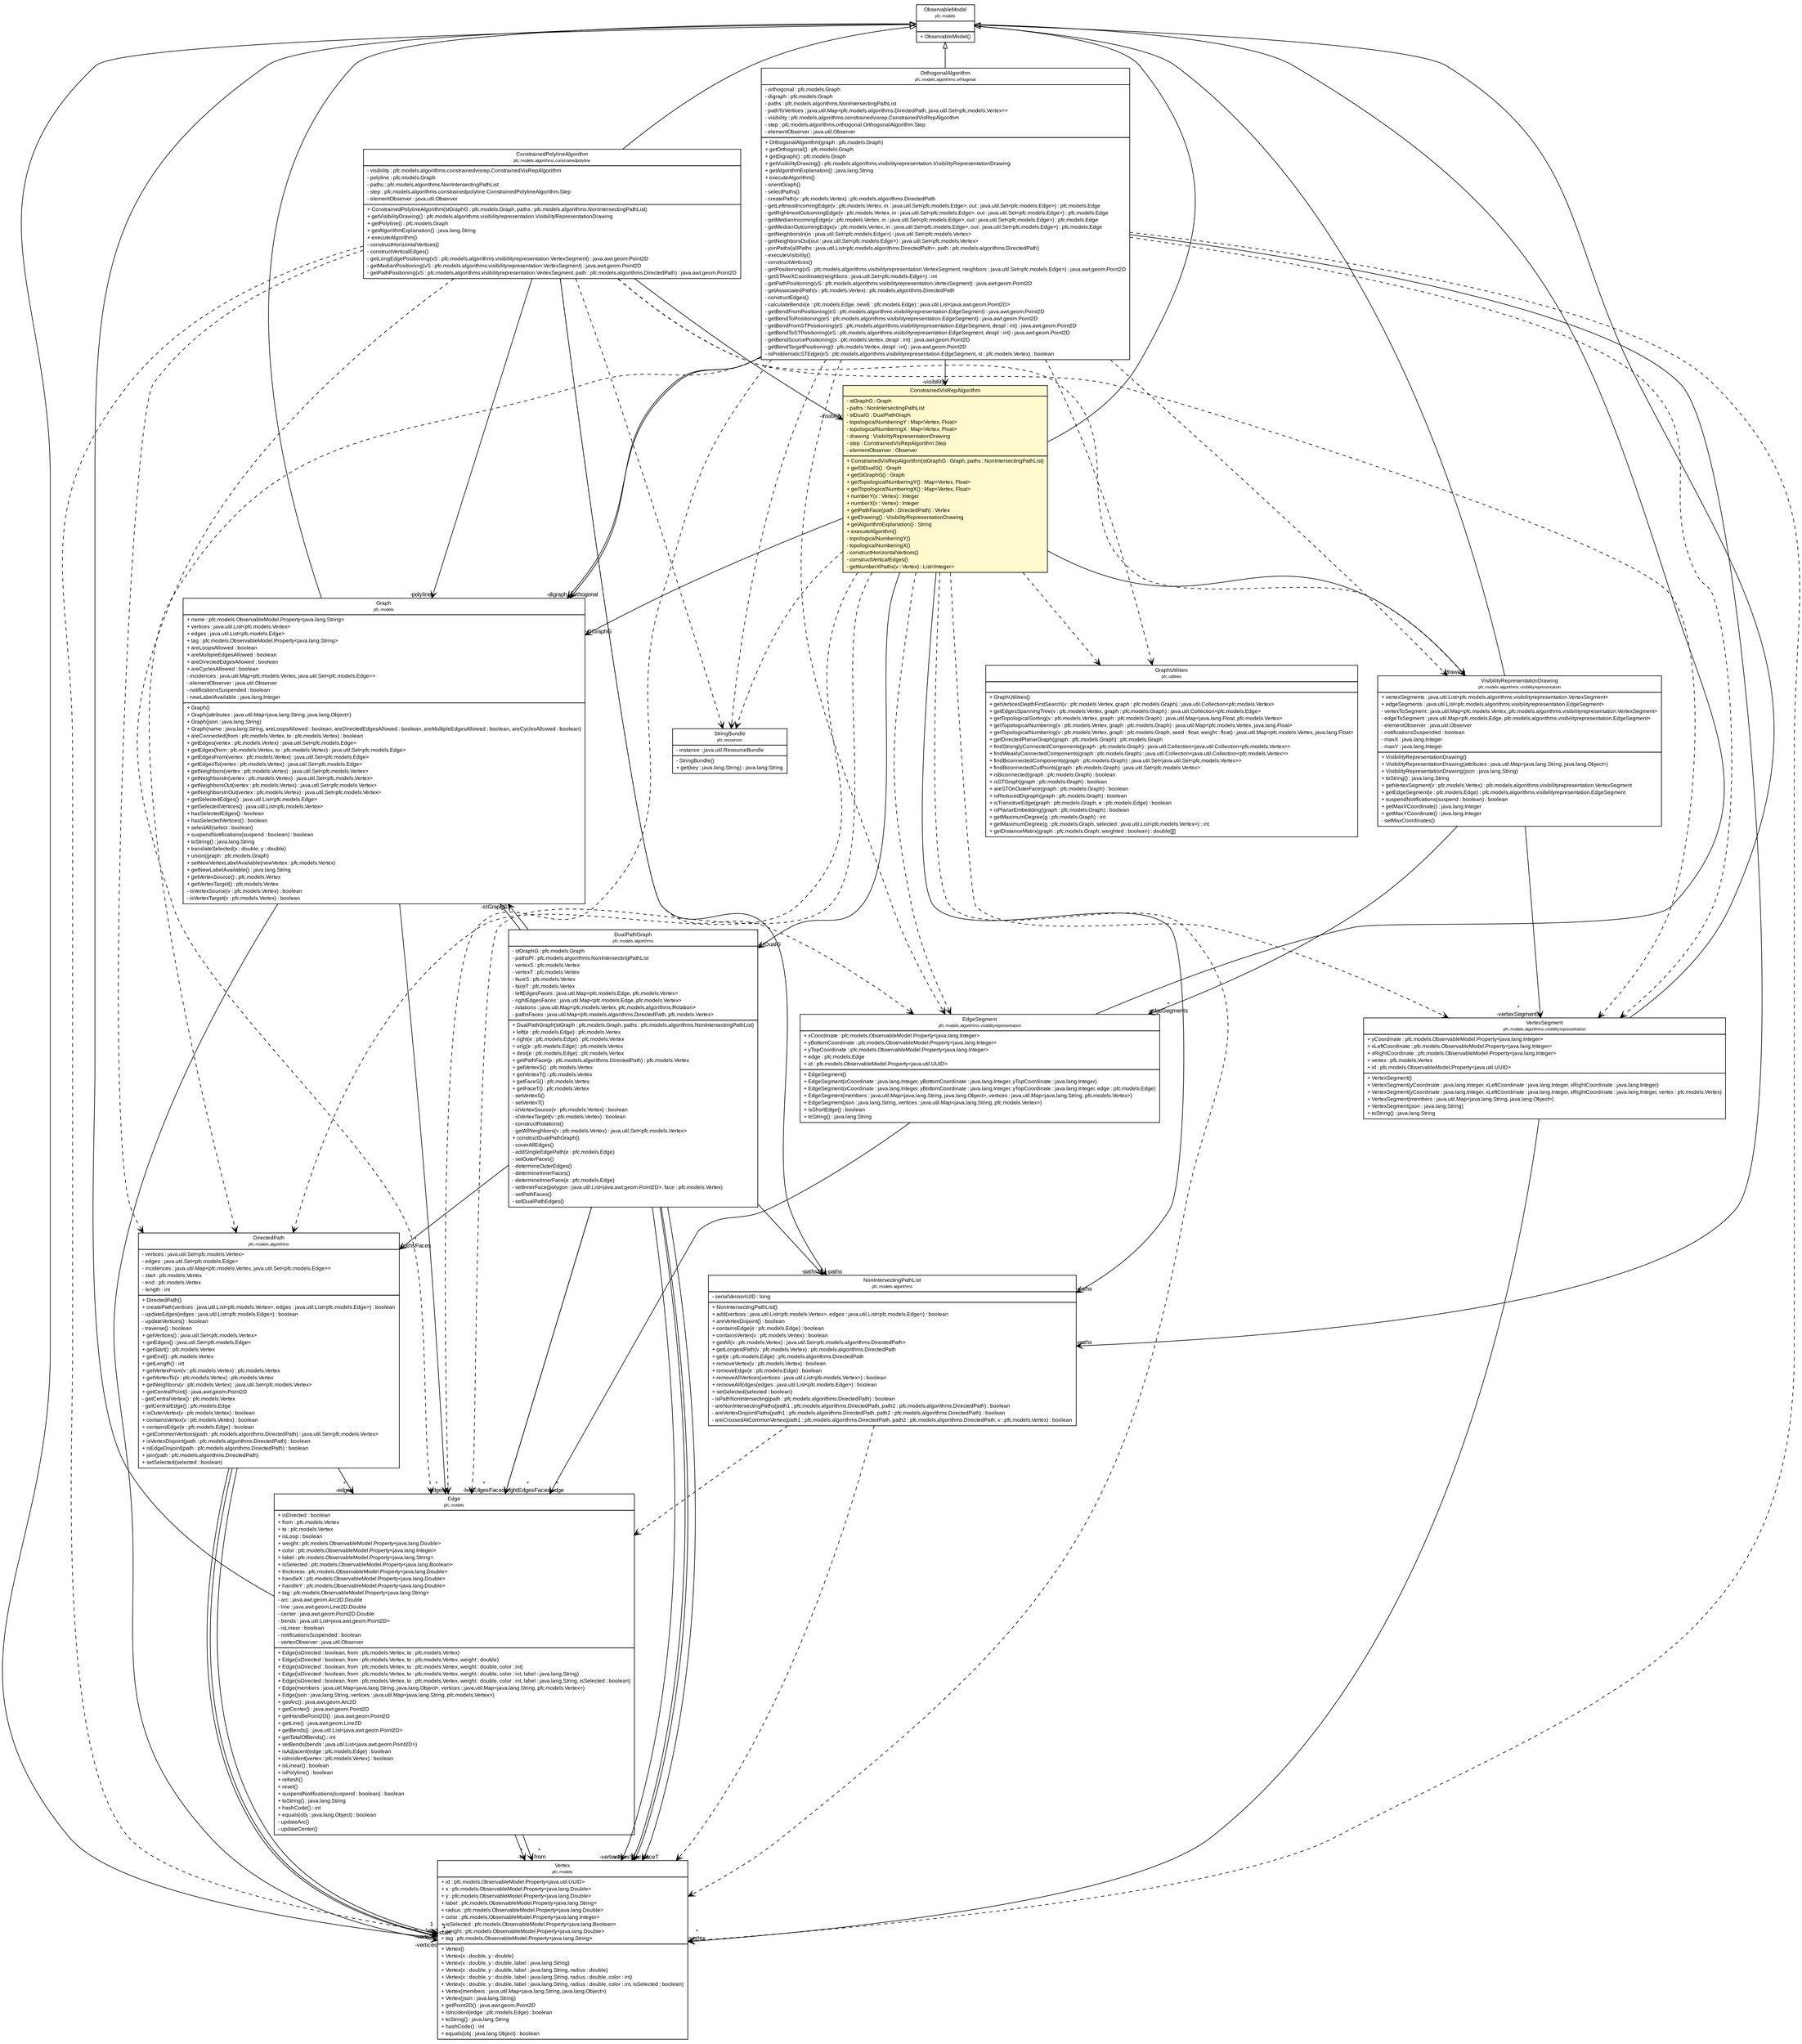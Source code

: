 #!/usr/local/bin/dot
#
# Class diagram 
# Generated by UMLGraph version R5_6 (http://www.umlgraph.org/)
#

digraph G {
	edge [fontname="arial",fontsize=10,labelfontname="arial",labelfontsize=10];
	node [fontname="arial",fontsize=10,shape=plaintext];
	nodesep=0.25;
	ranksep=0.5;
	// pfc.models.Vertex
	c4531 [label=<<table title="pfc.models.Vertex" border="0" cellborder="1" cellspacing="0" cellpadding="2" port="p" href="../../Vertex.html">
		<tr><td><table border="0" cellspacing="0" cellpadding="1">
<tr><td align="center" balign="center"> Vertex </td></tr>
<tr><td align="center" balign="center"><font point-size="7.0"> pfc.models </font></td></tr>
		</table></td></tr>
		<tr><td><table border="0" cellspacing="0" cellpadding="1">
<tr><td align="left" balign="left"> + id : pfc.models.ObservableModel.Property&lt;java.util.UUID&gt; </td></tr>
<tr><td align="left" balign="left"> + x : pfc.models.ObservableModel.Property&lt;java.lang.Double&gt; </td></tr>
<tr><td align="left" balign="left"> + y : pfc.models.ObservableModel.Property&lt;java.lang.Double&gt; </td></tr>
<tr><td align="left" balign="left"> + label : pfc.models.ObservableModel.Property&lt;java.lang.String&gt; </td></tr>
<tr><td align="left" balign="left"> + radius : pfc.models.ObservableModel.Property&lt;java.lang.Double&gt; </td></tr>
<tr><td align="left" balign="left"> + color : pfc.models.ObservableModel.Property&lt;java.lang.Integer&gt; </td></tr>
<tr><td align="left" balign="left"> + isSelected : pfc.models.ObservableModel.Property&lt;java.lang.Boolean&gt; </td></tr>
<tr><td align="left" balign="left"> + weight : pfc.models.ObservableModel.Property&lt;java.lang.Double&gt; </td></tr>
<tr><td align="left" balign="left"> + tag : pfc.models.ObservableModel.Property&lt;java.lang.String&gt; </td></tr>
		</table></td></tr>
		<tr><td><table border="0" cellspacing="0" cellpadding="1">
<tr><td align="left" balign="left"> + Vertex() </td></tr>
<tr><td align="left" balign="left"> + Vertex(x : double, y : double) </td></tr>
<tr><td align="left" balign="left"> + Vertex(x : double, y : double, label : java.lang.String) </td></tr>
<tr><td align="left" balign="left"> + Vertex(x : double, y : double, label : java.lang.String, radius : double) </td></tr>
<tr><td align="left" balign="left"> + Vertex(x : double, y : double, label : java.lang.String, radius : double, color : int) </td></tr>
<tr><td align="left" balign="left"> + Vertex(x : double, y : double, label : java.lang.String, radius : double, color : int, isSelected : boolean) </td></tr>
<tr><td align="left" balign="left"> + Vertex(members : java.util.Map&lt;java.lang.String, java.lang.Object&gt;) </td></tr>
<tr><td align="left" balign="left"> + Vertex(json : java.lang.String) </td></tr>
<tr><td align="left" balign="left"> + getPoint2D() : java.awt.geom.Point2D </td></tr>
<tr><td align="left" balign="left"> + isIncident(edge : pfc.models.Edge) : boolean </td></tr>
<tr><td align="left" balign="left"> + toString() : java.lang.String </td></tr>
<tr><td align="left" balign="left"> + hashCode() : int </td></tr>
<tr><td align="left" balign="left"> + equals(obj : java.lang.Object) : boolean </td></tr>
		</table></td></tr>
		</table>>, URL="../../Vertex.html", fontname="arial", fontcolor="black", fontsize=9.0];
	// pfc.models.ObservableModel
	c4532 [label=<<table title="pfc.models.ObservableModel" border="0" cellborder="1" cellspacing="0" cellpadding="2" port="p" href="../../ObservableModel.html">
		<tr><td><table border="0" cellspacing="0" cellpadding="1">
<tr><td align="center" balign="center"> ObservableModel </td></tr>
<tr><td align="center" balign="center"><font point-size="7.0"> pfc.models </font></td></tr>
		</table></td></tr>
		<tr><td><table border="0" cellspacing="0" cellpadding="1">
<tr><td align="left" balign="left">  </td></tr>
		</table></td></tr>
		<tr><td><table border="0" cellspacing="0" cellpadding="1">
<tr><td align="left" balign="left"> + ObservableModel() </td></tr>
		</table></td></tr>
		</table>>, URL="../../ObservableModel.html", fontname="arial", fontcolor="black", fontsize=9.0];
	// pfc.models.Graph
	c4535 [label=<<table title="pfc.models.Graph" border="0" cellborder="1" cellspacing="0" cellpadding="2" port="p" href="../../Graph.html">
		<tr><td><table border="0" cellspacing="0" cellpadding="1">
<tr><td align="center" balign="center"> Graph </td></tr>
<tr><td align="center" balign="center"><font point-size="7.0"> pfc.models </font></td></tr>
		</table></td></tr>
		<tr><td><table border="0" cellspacing="0" cellpadding="1">
<tr><td align="left" balign="left"> + name : pfc.models.ObservableModel.Property&lt;java.lang.String&gt; </td></tr>
<tr><td align="left" balign="left"> + vertices : java.util.List&lt;pfc.models.Vertex&gt; </td></tr>
<tr><td align="left" balign="left"> + edges : java.util.List&lt;pfc.models.Edge&gt; </td></tr>
<tr><td align="left" balign="left"> + tag : pfc.models.ObservableModel.Property&lt;java.lang.String&gt; </td></tr>
<tr><td align="left" balign="left"> + areLoopsAllowed : boolean </td></tr>
<tr><td align="left" balign="left"> + areMultipleEdgesAllowed : boolean </td></tr>
<tr><td align="left" balign="left"> + areDirectedEdgesAllowed : boolean </td></tr>
<tr><td align="left" balign="left"> + areCyclesAllowed : boolean </td></tr>
<tr><td align="left" balign="left"> - incidences : java.util.Map&lt;pfc.models.Vertex, java.util.Set&lt;pfc.models.Edge&gt;&gt; </td></tr>
<tr><td align="left" balign="left"> - elementObserver : java.util.Observer </td></tr>
<tr><td align="left" balign="left"> - notificationsSuspended : boolean </td></tr>
<tr><td align="left" balign="left"> - newLabelAvailable : java.lang.Integer </td></tr>
		</table></td></tr>
		<tr><td><table border="0" cellspacing="0" cellpadding="1">
<tr><td align="left" balign="left"> + Graph() </td></tr>
<tr><td align="left" balign="left"> + Graph(attributes : java.util.Map&lt;java.lang.String, java.lang.Object&gt;) </td></tr>
<tr><td align="left" balign="left"> + Graph(json : java.lang.String) </td></tr>
<tr><td align="left" balign="left"> + Graph(name : java.lang.String, areLoopsAllowed : boolean, areDirectedEdgesAllowed : boolean, areMultipleEdgesAllowed : boolean, areCyclesAllowed : boolean) </td></tr>
<tr><td align="left" balign="left"> + areConnected(from : pfc.models.Vertex, to : pfc.models.Vertex) : boolean </td></tr>
<tr><td align="left" balign="left"> + getEdges(vertex : pfc.models.Vertex) : java.util.Set&lt;pfc.models.Edge&gt; </td></tr>
<tr><td align="left" balign="left"> + getEdges(from : pfc.models.Vertex, to : pfc.models.Vertex) : java.util.Set&lt;pfc.models.Edge&gt; </td></tr>
<tr><td align="left" balign="left"> + getEdgesFrom(vertex : pfc.models.Vertex) : java.util.Set&lt;pfc.models.Edge&gt; </td></tr>
<tr><td align="left" balign="left"> + getEdgesTo(vertex : pfc.models.Vertex) : java.util.Set&lt;pfc.models.Edge&gt; </td></tr>
<tr><td align="left" balign="left"> + getNeighbors(vertex : pfc.models.Vertex) : java.util.Set&lt;pfc.models.Vertex&gt; </td></tr>
<tr><td align="left" balign="left"> + getNeighborsIn(vertex : pfc.models.Vertex) : java.util.Set&lt;pfc.models.Vertex&gt; </td></tr>
<tr><td align="left" balign="left"> + getNeighborsOut(vertex : pfc.models.Vertex) : java.util.Set&lt;pfc.models.Vertex&gt; </td></tr>
<tr><td align="left" balign="left"> + getNeighborsInOut(vertex : pfc.models.Vertex) : java.util.Set&lt;pfc.models.Vertex&gt; </td></tr>
<tr><td align="left" balign="left"> + getSelectedEdges() : java.util.List&lt;pfc.models.Edge&gt; </td></tr>
<tr><td align="left" balign="left"> + getSelectedVertices() : java.util.List&lt;pfc.models.Vertex&gt; </td></tr>
<tr><td align="left" balign="left"> + hasSelectedEdges() : boolean </td></tr>
<tr><td align="left" balign="left"> + hasSelectedVertices() : boolean </td></tr>
<tr><td align="left" balign="left"> + selectAll(select : boolean) </td></tr>
<tr><td align="left" balign="left"> + suspendNotifications(suspend : boolean) : boolean </td></tr>
<tr><td align="left" balign="left"> + toString() : java.lang.String </td></tr>
<tr><td align="left" balign="left"> + translateSelected(x : double, y : double) </td></tr>
<tr><td align="left" balign="left"> + union(graph : pfc.models.Graph) </td></tr>
<tr><td align="left" balign="left"> + setNewVertexLabelAvailable(newVertex : pfc.models.Vertex) </td></tr>
<tr><td align="left" balign="left"> + getNewLabelAvailable() : java.lang.String </td></tr>
<tr><td align="left" balign="left"> + getVertexSource() : pfc.models.Vertex </td></tr>
<tr><td align="left" balign="left"> + getVertexTarget() : pfc.models.Vertex </td></tr>
<tr><td align="left" balign="left"> - isVertexSource(v : pfc.models.Vertex) : boolean </td></tr>
<tr><td align="left" balign="left"> - isVertexTarget(v : pfc.models.Vertex) : boolean </td></tr>
		</table></td></tr>
		</table>>, URL="../../Graph.html", fontname="arial", fontcolor="black", fontsize=9.0];
	// pfc.models.Edge
	c4536 [label=<<table title="pfc.models.Edge" border="0" cellborder="1" cellspacing="0" cellpadding="2" port="p" href="../../Edge.html">
		<tr><td><table border="0" cellspacing="0" cellpadding="1">
<tr><td align="center" balign="center"> Edge </td></tr>
<tr><td align="center" balign="center"><font point-size="7.0"> pfc.models </font></td></tr>
		</table></td></tr>
		<tr><td><table border="0" cellspacing="0" cellpadding="1">
<tr><td align="left" balign="left"> + isDirected : boolean </td></tr>
<tr><td align="left" balign="left"> + from : pfc.models.Vertex </td></tr>
<tr><td align="left" balign="left"> + to : pfc.models.Vertex </td></tr>
<tr><td align="left" balign="left"> + isLoop : boolean </td></tr>
<tr><td align="left" balign="left"> + weight : pfc.models.ObservableModel.Property&lt;java.lang.Double&gt; </td></tr>
<tr><td align="left" balign="left"> + color : pfc.models.ObservableModel.Property&lt;java.lang.Integer&gt; </td></tr>
<tr><td align="left" balign="left"> + label : pfc.models.ObservableModel.Property&lt;java.lang.String&gt; </td></tr>
<tr><td align="left" balign="left"> + isSelected : pfc.models.ObservableModel.Property&lt;java.lang.Boolean&gt; </td></tr>
<tr><td align="left" balign="left"> + thickness : pfc.models.ObservableModel.Property&lt;java.lang.Double&gt; </td></tr>
<tr><td align="left" balign="left"> + handleX : pfc.models.ObservableModel.Property&lt;java.lang.Double&gt; </td></tr>
<tr><td align="left" balign="left"> + handleY : pfc.models.ObservableModel.Property&lt;java.lang.Double&gt; </td></tr>
<tr><td align="left" balign="left"> + tag : pfc.models.ObservableModel.Property&lt;java.lang.String&gt; </td></tr>
<tr><td align="left" balign="left"> - arc : java.awt.geom.Arc2D.Double </td></tr>
<tr><td align="left" balign="left"> - line : java.awt.geom.Line2D.Double </td></tr>
<tr><td align="left" balign="left"> - center : java.awt.geom.Point2D.Double </td></tr>
<tr><td align="left" balign="left"> - bends : java.util.List&lt;java.awt.geom.Point2D&gt; </td></tr>
<tr><td align="left" balign="left"> - isLinear : boolean </td></tr>
<tr><td align="left" balign="left"> - notificationsSuspended : boolean </td></tr>
<tr><td align="left" balign="left"> - vertexObserver : java.util.Observer </td></tr>
		</table></td></tr>
		<tr><td><table border="0" cellspacing="0" cellpadding="1">
<tr><td align="left" balign="left"> + Edge(isDirected : boolean, from : pfc.models.Vertex, to : pfc.models.Vertex) </td></tr>
<tr><td align="left" balign="left"> + Edge(isDirected : boolean, from : pfc.models.Vertex, to : pfc.models.Vertex, weight : double) </td></tr>
<tr><td align="left" balign="left"> + Edge(isDirected : boolean, from : pfc.models.Vertex, to : pfc.models.Vertex, weight : double, color : int) </td></tr>
<tr><td align="left" balign="left"> + Edge(isDirected : boolean, from : pfc.models.Vertex, to : pfc.models.Vertex, weight : double, color : int, label : java.lang.String) </td></tr>
<tr><td align="left" balign="left"> + Edge(isDirected : boolean, from : pfc.models.Vertex, to : pfc.models.Vertex, weight : double, color : int, label : java.lang.String, isSelected : boolean) </td></tr>
<tr><td align="left" balign="left"> + Edge(members : java.util.Map&lt;java.lang.String, java.lang.Object&gt;, vertices : java.util.Map&lt;java.lang.String, pfc.models.Vertex&gt;) </td></tr>
<tr><td align="left" balign="left"> + Edge(json : java.lang.String, vertices : java.util.Map&lt;java.lang.String, pfc.models.Vertex&gt;) </td></tr>
<tr><td align="left" balign="left"> + getArc() : java.awt.geom.Arc2D </td></tr>
<tr><td align="left" balign="left"> + getCenter() : java.awt.geom.Point2D </td></tr>
<tr><td align="left" balign="left"> + getHandlePoint2D() : java.awt.geom.Point2D </td></tr>
<tr><td align="left" balign="left"> + getLine() : java.awt.geom.Line2D </td></tr>
<tr><td align="left" balign="left"> + getBends() : java.util.List&lt;java.awt.geom.Point2D&gt; </td></tr>
<tr><td align="left" balign="left"> + getTotalOfBends() : int </td></tr>
<tr><td align="left" balign="left"> + setBends(bends : java.util.List&lt;java.awt.geom.Point2D&gt;) </td></tr>
<tr><td align="left" balign="left"> + isAdjacent(edge : pfc.models.Edge) : boolean </td></tr>
<tr><td align="left" balign="left"> + isIncident(vertex : pfc.models.Vertex) : boolean </td></tr>
<tr><td align="left" balign="left"> + isLinear() : boolean </td></tr>
<tr><td align="left" balign="left"> + isPolyline() : boolean </td></tr>
<tr><td align="left" balign="left"> + refresh() </td></tr>
<tr><td align="left" balign="left"> + reset() </td></tr>
<tr><td align="left" balign="left"> + suspendNotifications(suspend : boolean) : boolean </td></tr>
<tr><td align="left" balign="left"> + toString() : java.lang.String </td></tr>
<tr><td align="left" balign="left"> + hashCode() : int </td></tr>
<tr><td align="left" balign="left"> + equals(obj : java.lang.Object) : boolean </td></tr>
<tr><td align="left" balign="left"> - updateArc() </td></tr>
<tr><td align="left" balign="left"> - updateCenter() </td></tr>
		</table></td></tr>
		</table>>, URL="../../Edge.html", fontname="arial", fontcolor="black", fontsize=9.0];
	// pfc.models.algorithms.NonIntersectingPathList
	c4539 [label=<<table title="pfc.models.algorithms.NonIntersectingPathList" border="0" cellborder="1" cellspacing="0" cellpadding="2" port="p" href="../NonIntersectingPathList.html">
		<tr><td><table border="0" cellspacing="0" cellpadding="1">
<tr><td align="center" balign="center"> NonIntersectingPathList </td></tr>
<tr><td align="center" balign="center"><font point-size="7.0"> pfc.models.algorithms </font></td></tr>
		</table></td></tr>
		<tr><td><table border="0" cellspacing="0" cellpadding="1">
<tr><td align="left" balign="left"> - serialVersionUID : long </td></tr>
		</table></td></tr>
		<tr><td><table border="0" cellspacing="0" cellpadding="1">
<tr><td align="left" balign="left"> + NonIntersectingPathList() </td></tr>
<tr><td align="left" balign="left"> + add(vertices : java.util.List&lt;pfc.models.Vertex&gt;, edges : java.util.List&lt;pfc.models.Edge&gt;) : boolean </td></tr>
<tr><td align="left" balign="left"> + areVertexDisjoint() : boolean </td></tr>
<tr><td align="left" balign="left"> + containsEdge(e : pfc.models.Edge) : boolean </td></tr>
<tr><td align="left" balign="left"> + containsVertex(v : pfc.models.Vertex) : boolean </td></tr>
<tr><td align="left" balign="left"> + getAll(v : pfc.models.Vertex) : java.util.Set&lt;pfc.models.algorithms.DirectedPath&gt; </td></tr>
<tr><td align="left" balign="left"> + getLongestPath(v : pfc.models.Vertex) : pfc.models.algorithms.DirectedPath </td></tr>
<tr><td align="left" balign="left"> + get(e : pfc.models.Edge) : pfc.models.algorithms.DirectedPath </td></tr>
<tr><td align="left" balign="left"> + removeVertex(v : pfc.models.Vertex) : boolean </td></tr>
<tr><td align="left" balign="left"> + removeEdge(e : pfc.models.Edge) : boolean </td></tr>
<tr><td align="left" balign="left"> + removeAllVertices(vertices : java.util.List&lt;pfc.models.Vertex&gt;) : boolean </td></tr>
<tr><td align="left" balign="left"> + removeAllEdges(edges : java.util.List&lt;pfc.models.Edge&gt;) : boolean </td></tr>
<tr><td align="left" balign="left"> + setSelected(selected : boolean) </td></tr>
<tr><td align="left" balign="left"> - isPathNonIntersecting(path : pfc.models.algorithms.DirectedPath) : boolean </td></tr>
<tr><td align="left" balign="left"> - areNonIntersectingPaths(path1 : pfc.models.algorithms.DirectedPath, path2 : pfc.models.algorithms.DirectedPath) : boolean </td></tr>
<tr><td align="left" balign="left"> - areVertexDisjointPaths(path1 : pfc.models.algorithms.DirectedPath, path2 : pfc.models.algorithms.DirectedPath) : boolean </td></tr>
<tr><td align="left" balign="left"> - areCrossedAtCommonVertex(path1 : pfc.models.algorithms.DirectedPath, path2 : pfc.models.algorithms.DirectedPath, v : pfc.models.Vertex) : boolean </td></tr>
		</table></td></tr>
		</table>>, URL="../NonIntersectingPathList.html", fontname="arial", fontcolor="black", fontsize=9.0];
	// pfc.models.algorithms.DualPathGraph
	c4540 [label=<<table title="pfc.models.algorithms.DualPathGraph" border="0" cellborder="1" cellspacing="0" cellpadding="2" port="p" href="../DualPathGraph.html">
		<tr><td><table border="0" cellspacing="0" cellpadding="1">
<tr><td align="center" balign="center"> DualPathGraph </td></tr>
<tr><td align="center" balign="center"><font point-size="7.0"> pfc.models.algorithms </font></td></tr>
		</table></td></tr>
		<tr><td><table border="0" cellspacing="0" cellpadding="1">
<tr><td align="left" balign="left"> - stGraphG : pfc.models.Graph </td></tr>
<tr><td align="left" balign="left"> - pathsPI : pfc.models.algorithms.NonIntersectingPathList </td></tr>
<tr><td align="left" balign="left"> - vertexS : pfc.models.Vertex </td></tr>
<tr><td align="left" balign="left"> - vertexT : pfc.models.Vertex </td></tr>
<tr><td align="left" balign="left"> - faceS : pfc.models.Vertex </td></tr>
<tr><td align="left" balign="left"> - faceT : pfc.models.Vertex </td></tr>
<tr><td align="left" balign="left"> - leftEdgesFaces : java.util.Map&lt;pfc.models.Edge, pfc.models.Vertex&gt; </td></tr>
<tr><td align="left" balign="left"> - rightEdgesFaces : java.util.Map&lt;pfc.models.Edge, pfc.models.Vertex&gt; </td></tr>
<tr><td align="left" balign="left"> - rotations : java.util.Map&lt;pfc.models.Vertex, pfc.models.algorithms.Rotation&gt; </td></tr>
<tr><td align="left" balign="left"> - pathsFaces : java.util.Map&lt;pfc.models.algorithms.DirectedPath, pfc.models.Vertex&gt; </td></tr>
		</table></td></tr>
		<tr><td><table border="0" cellspacing="0" cellpadding="1">
<tr><td align="left" balign="left"> + DualPathGraph(stGraph : pfc.models.Graph, paths : pfc.models.algorithms.NonIntersectingPathList) </td></tr>
<tr><td align="left" balign="left"> + left(e : pfc.models.Edge) : pfc.models.Vertex </td></tr>
<tr><td align="left" balign="left"> + right(e : pfc.models.Edge) : pfc.models.Vertex </td></tr>
<tr><td align="left" balign="left"> + orig(e : pfc.models.Edge) : pfc.models.Vertex </td></tr>
<tr><td align="left" balign="left"> + dest(e : pfc.models.Edge) : pfc.models.Vertex </td></tr>
<tr><td align="left" balign="left"> + getPathFace(p : pfc.models.algorithms.DirectedPath) : pfc.models.Vertex </td></tr>
<tr><td align="left" balign="left"> + getVertexS() : pfc.models.Vertex </td></tr>
<tr><td align="left" balign="left"> + getVertexT() : pfc.models.Vertex </td></tr>
<tr><td align="left" balign="left"> + getFaceS() : pfc.models.Vertex </td></tr>
<tr><td align="left" balign="left"> + getFaceT() : pfc.models.Vertex </td></tr>
<tr><td align="left" balign="left"> - setVertexS() </td></tr>
<tr><td align="left" balign="left"> - setVertexT() </td></tr>
<tr><td align="left" balign="left"> - isVertexSource(v : pfc.models.Vertex) : boolean </td></tr>
<tr><td align="left" balign="left"> - isVertexTarget(v : pfc.models.Vertex) : boolean </td></tr>
<tr><td align="left" balign="left"> - constructRotations() </td></tr>
<tr><td align="left" balign="left"> - getAllNeighbors(v : pfc.models.Vertex) : java.util.Set&lt;pfc.models.Vertex&gt; </td></tr>
<tr><td align="left" balign="left"> + constructDualPathGraph() </td></tr>
<tr><td align="left" balign="left"> - coverAllEdges() </td></tr>
<tr><td align="left" balign="left"> - addSingleEdgePath(e : pfc.models.Edge) </td></tr>
<tr><td align="left" balign="left"> - setOuterFaces() </td></tr>
<tr><td align="left" balign="left"> - determineOuterEdges() </td></tr>
<tr><td align="left" balign="left"> - determineInnerFaces() </td></tr>
<tr><td align="left" balign="left"> - determineInnerFace(e : pfc.models.Edge) </td></tr>
<tr><td align="left" balign="left"> - setInnerFace(polygon : java.util.List&lt;java.awt.geom.Point2D&gt;, face : pfc.models.Vertex) </td></tr>
<tr><td align="left" balign="left"> - setPathFaces() </td></tr>
<tr><td align="left" balign="left"> - setDualPathEdges() </td></tr>
		</table></td></tr>
		</table>>, URL="../DualPathGraph.html", fontname="arial", fontcolor="black", fontsize=9.0];
	// pfc.models.algorithms.DirectedPath
	c4542 [label=<<table title="pfc.models.algorithms.DirectedPath" border="0" cellborder="1" cellspacing="0" cellpadding="2" port="p" href="../DirectedPath.html">
		<tr><td><table border="0" cellspacing="0" cellpadding="1">
<tr><td align="center" balign="center"> DirectedPath </td></tr>
<tr><td align="center" balign="center"><font point-size="7.0"> pfc.models.algorithms </font></td></tr>
		</table></td></tr>
		<tr><td><table border="0" cellspacing="0" cellpadding="1">
<tr><td align="left" balign="left"> - vertices : java.util.Set&lt;pfc.models.Vertex&gt; </td></tr>
<tr><td align="left" balign="left"> - edges : java.util.Set&lt;pfc.models.Edge&gt; </td></tr>
<tr><td align="left" balign="left"> - incidences : java.util.Map&lt;pfc.models.Vertex, java.util.Set&lt;pfc.models.Edge&gt;&gt; </td></tr>
<tr><td align="left" balign="left"> - start : pfc.models.Vertex </td></tr>
<tr><td align="left" balign="left"> - end : pfc.models.Vertex </td></tr>
<tr><td align="left" balign="left"> - length : int </td></tr>
		</table></td></tr>
		<tr><td><table border="0" cellspacing="0" cellpadding="1">
<tr><td align="left" balign="left"> + DirectedPath() </td></tr>
<tr><td align="left" balign="left"> + createPath(vertices : java.util.List&lt;pfc.models.Vertex&gt;, edges : java.util.List&lt;pfc.models.Edge&gt;) : boolean </td></tr>
<tr><td align="left" balign="left"> - updateEdges(edges : java.util.List&lt;pfc.models.Edge&gt;) : boolean </td></tr>
<tr><td align="left" balign="left"> - updateVertices() : boolean </td></tr>
<tr><td align="left" balign="left"> - traverse() : boolean </td></tr>
<tr><td align="left" balign="left"> + getVertices() : java.util.Set&lt;pfc.models.Vertex&gt; </td></tr>
<tr><td align="left" balign="left"> + getEdges() : java.util.Set&lt;pfc.models.Edge&gt; </td></tr>
<tr><td align="left" balign="left"> + getStart() : pfc.models.Vertex </td></tr>
<tr><td align="left" balign="left"> + getEnd() : pfc.models.Vertex </td></tr>
<tr><td align="left" balign="left"> + getLength() : int </td></tr>
<tr><td align="left" balign="left"> + getVertexFrom(v : pfc.models.Vertex) : pfc.models.Vertex </td></tr>
<tr><td align="left" balign="left"> + getVertexTo(v : pfc.models.Vertex) : pfc.models.Vertex </td></tr>
<tr><td align="left" balign="left"> + getNeighbors(v : pfc.models.Vertex) : java.util.Set&lt;pfc.models.Vertex&gt; </td></tr>
<tr><td align="left" balign="left"> + getCentralPoint() : java.awt.geom.Point2D </td></tr>
<tr><td align="left" balign="left"> - getCentralVertex() : pfc.models.Vertex </td></tr>
<tr><td align="left" balign="left"> - getCentralEdge() : pfc.models.Edge </td></tr>
<tr><td align="left" balign="left"> + isOuterVertex(v : pfc.models.Vertex) : boolean </td></tr>
<tr><td align="left" balign="left"> + containsVertex(v : pfc.models.Vertex) : boolean </td></tr>
<tr><td align="left" balign="left"> + containsEdge(e : pfc.models.Edge) : boolean </td></tr>
<tr><td align="left" balign="left"> + getCommonVertices(path : pfc.models.algorithms.DirectedPath) : java.util.Set&lt;pfc.models.Vertex&gt; </td></tr>
<tr><td align="left" balign="left"> + isVertexDisjoint(path : pfc.models.algorithms.DirectedPath) : boolean </td></tr>
<tr><td align="left" balign="left"> + isEdgeDisjoint(path : pfc.models.algorithms.DirectedPath) : boolean </td></tr>
<tr><td align="left" balign="left"> + join(path : pfc.models.algorithms.DirectedPath) </td></tr>
<tr><td align="left" balign="left"> + setSelected(selected : boolean) </td></tr>
		</table></td></tr>
		</table>>, URL="../DirectedPath.html", fontname="arial", fontcolor="black", fontsize=9.0];
	// pfc.models.algorithms.constrainedpolyline.ConstrainedPolylineAlgorithm
	c4543 [label=<<table title="pfc.models.algorithms.constrainedpolyline.ConstrainedPolylineAlgorithm" border="0" cellborder="1" cellspacing="0" cellpadding="2" port="p" href="../constrainedpolyline/ConstrainedPolylineAlgorithm.html">
		<tr><td><table border="0" cellspacing="0" cellpadding="1">
<tr><td align="center" balign="center"> ConstrainedPolylineAlgorithm </td></tr>
<tr><td align="center" balign="center"><font point-size="7.0"> pfc.models.algorithms.constrainedpolyline </font></td></tr>
		</table></td></tr>
		<tr><td><table border="0" cellspacing="0" cellpadding="1">
<tr><td align="left" balign="left"> - visibility : pfc.models.algorithms.constrainedvisrep.ConstrainedVisRepAlgorithm </td></tr>
<tr><td align="left" balign="left"> - polyline : pfc.models.Graph </td></tr>
<tr><td align="left" balign="left"> - paths : pfc.models.algorithms.NonIntersectingPathList </td></tr>
<tr><td align="left" balign="left"> - step : pfc.models.algorithms.constrainedpolyline.ConstrainedPolylineAlgorithm.Step </td></tr>
<tr><td align="left" balign="left"> - elementObserver : java.util.Observer </td></tr>
		</table></td></tr>
		<tr><td><table border="0" cellspacing="0" cellpadding="1">
<tr><td align="left" balign="left"> + ConstrainedPolylineAlgorithm(stGraphG : pfc.models.Graph, paths : pfc.models.algorithms.NonIntersectingPathList) </td></tr>
<tr><td align="left" balign="left"> + getVisibilityDrawing() : pfc.models.algorithms.visibilityrepresentation.VisibilityRepresentationDrawing </td></tr>
<tr><td align="left" balign="left"> + getPolyline() : pfc.models.Graph </td></tr>
<tr><td align="left" balign="left"> + getAlgorithmExplanation() : java.lang.String </td></tr>
<tr><td align="left" balign="left"> + executeAlgorithm() </td></tr>
<tr><td align="left" balign="left"> - constructHorizontalVertices() </td></tr>
<tr><td align="left" balign="left"> - constructVerticalEdges() </td></tr>
<tr><td align="left" balign="left"> - getLongEdgePositioning(vS : pfc.models.algorithms.visibilityrepresentation.VertexSegment) : java.awt.geom.Point2D </td></tr>
<tr><td align="left" balign="left"> - getMedianPositioning(vS : pfc.models.algorithms.visibilityrepresentation.VertexSegment) : java.awt.geom.Point2D </td></tr>
<tr><td align="left" balign="left"> - getPathPositioning(vS : pfc.models.algorithms.visibilityrepresentation.VertexSegment, path : pfc.models.algorithms.DirectedPath) : java.awt.geom.Point2D </td></tr>
		</table></td></tr>
		</table>>, URL="../constrainedpolyline/ConstrainedPolylineAlgorithm.html", fontname="arial", fontcolor="black", fontsize=9.0];
	// pfc.models.algorithms.constrainedvisrep.ConstrainedVisRepAlgorithm
	c4545 [label=<<table title="pfc.models.algorithms.constrainedvisrep.ConstrainedVisRepAlgorithm" border="0" cellborder="1" cellspacing="0" cellpadding="2" port="p" bgcolor="lemonChiffon" href="./ConstrainedVisRepAlgorithm.html">
		<tr><td><table border="0" cellspacing="0" cellpadding="1">
<tr><td align="center" balign="center"> ConstrainedVisRepAlgorithm </td></tr>
		</table></td></tr>
		<tr><td><table border="0" cellspacing="0" cellpadding="1">
<tr><td align="left" balign="left"> - stGraphG : Graph </td></tr>
<tr><td align="left" balign="left"> - paths : NonIntersectingPathList </td></tr>
<tr><td align="left" balign="left"> - stDualG : DualPathGraph </td></tr>
<tr><td align="left" balign="left"> - topologicalNumberingY : Map&lt;Vertex, Float&gt; </td></tr>
<tr><td align="left" balign="left"> - topologicalNumberingX : Map&lt;Vertex, Float&gt; </td></tr>
<tr><td align="left" balign="left"> - drawing : VisibilityRepresentationDrawing </td></tr>
<tr><td align="left" balign="left"> - step : ConstrainedVisRepAlgorithm.Step </td></tr>
<tr><td align="left" balign="left"> - elementObserver : Observer </td></tr>
		</table></td></tr>
		<tr><td><table border="0" cellspacing="0" cellpadding="1">
<tr><td align="left" balign="left"> + ConstrainedVisRepAlgorithm(stGraphG : Graph, paths : NonIntersectingPathList) </td></tr>
<tr><td align="left" balign="left"> + getStDualG() : Graph </td></tr>
<tr><td align="left" balign="left"> + getStGraphG() : Graph </td></tr>
<tr><td align="left" balign="left"> + getTopologicalNumberingY() : Map&lt;Vertex, Float&gt; </td></tr>
<tr><td align="left" balign="left"> + getTopologicalNumberingX() : Map&lt;Vertex, Float&gt; </td></tr>
<tr><td align="left" balign="left"> + numberY(v : Vertex) : Integer </td></tr>
<tr><td align="left" balign="left"> + numberX(v : Vertex) : Integer </td></tr>
<tr><td align="left" balign="left"> + getPathFace(path : DirectedPath) : Vertex </td></tr>
<tr><td align="left" balign="left"> + getDrawing() : VisibilityRepresentationDrawing </td></tr>
<tr><td align="left" balign="left"> + getAlgorithmExplanation() : String </td></tr>
<tr><td align="left" balign="left"> + executeAlgorithm() </td></tr>
<tr><td align="left" balign="left"> - topologicalNumberingY() </td></tr>
<tr><td align="left" balign="left"> - topologicalNumberingX() </td></tr>
<tr><td align="left" balign="left"> - constructHorizontalVertices() </td></tr>
<tr><td align="left" balign="left"> - constructVerticalEdges() </td></tr>
<tr><td align="left" balign="left"> - getNumberXPaths(v : Vertex) : List&lt;Integer&gt; </td></tr>
		</table></td></tr>
		</table>>, URL="./ConstrainedVisRepAlgorithm.html", fontname="arial", fontcolor="black", fontsize=9.0];
	// pfc.models.algorithms.orthogonal.OrthogonalAlgorithm
	c4548 [label=<<table title="pfc.models.algorithms.orthogonal.OrthogonalAlgorithm" border="0" cellborder="1" cellspacing="0" cellpadding="2" port="p" href="../orthogonal/OrthogonalAlgorithm.html">
		<tr><td><table border="0" cellspacing="0" cellpadding="1">
<tr><td align="center" balign="center"> OrthogonalAlgorithm </td></tr>
<tr><td align="center" balign="center"><font point-size="7.0"> pfc.models.algorithms.orthogonal </font></td></tr>
		</table></td></tr>
		<tr><td><table border="0" cellspacing="0" cellpadding="1">
<tr><td align="left" balign="left"> - orthogonal : pfc.models.Graph </td></tr>
<tr><td align="left" balign="left"> - digraph : pfc.models.Graph </td></tr>
<tr><td align="left" balign="left"> - paths : pfc.models.algorithms.NonIntersectingPathList </td></tr>
<tr><td align="left" balign="left"> - pathToVertices : java.util.Map&lt;pfc.models.algorithms.DirectedPath, java.util.Set&lt;pfc.models.Vertex&gt;&gt; </td></tr>
<tr><td align="left" balign="left"> - visibility : pfc.models.algorithms.constrainedvisrep.ConstrainedVisRepAlgorithm </td></tr>
<tr><td align="left" balign="left"> - step : pfc.models.algorithms.orthogonal.OrthogonalAlgorithm.Step </td></tr>
<tr><td align="left" balign="left"> - elementObserver : java.util.Observer </td></tr>
		</table></td></tr>
		<tr><td><table border="0" cellspacing="0" cellpadding="1">
<tr><td align="left" balign="left"> + OrthogonalAlgorithm(graph : pfc.models.Graph) </td></tr>
<tr><td align="left" balign="left"> + getOrthogonal() : pfc.models.Graph </td></tr>
<tr><td align="left" balign="left"> + getDigraph() : pfc.models.Graph </td></tr>
<tr><td align="left" balign="left"> + getVisibilityDrawing() : pfc.models.algorithms.visibilityrepresentation.VisibilityRepresentationDrawing </td></tr>
<tr><td align="left" balign="left"> + getAlgorithmExplanation() : java.lang.String </td></tr>
<tr><td align="left" balign="left"> + executeAlgorithm() </td></tr>
<tr><td align="left" balign="left"> - orientGraph() </td></tr>
<tr><td align="left" balign="left"> - selectPaths() </td></tr>
<tr><td align="left" balign="left"> - createPath(v : pfc.models.Vertex) : pfc.models.algorithms.DirectedPath </td></tr>
<tr><td align="left" balign="left"> - getLeftmostIncomingEdge(v : pfc.models.Vertex, in : java.util.Set&lt;pfc.models.Edge&gt;, out : java.util.Set&lt;pfc.models.Edge&gt;) : pfc.models.Edge </td></tr>
<tr><td align="left" balign="left"> - getRightmostOutcomingEdge(v : pfc.models.Vertex, in : java.util.Set&lt;pfc.models.Edge&gt;, out : java.util.Set&lt;pfc.models.Edge&gt;) : pfc.models.Edge </td></tr>
<tr><td align="left" balign="left"> - getMedianIncomingEdge(v : pfc.models.Vertex, in : java.util.Set&lt;pfc.models.Edge&gt;, out : java.util.Set&lt;pfc.models.Edge&gt;) : pfc.models.Edge </td></tr>
<tr><td align="left" balign="left"> - getMedianOutcomingEdge(v : pfc.models.Vertex, in : java.util.Set&lt;pfc.models.Edge&gt;, out : java.util.Set&lt;pfc.models.Edge&gt;) : pfc.models.Edge </td></tr>
<tr><td align="left" balign="left"> - getNeighborsIn(in : java.util.Set&lt;pfc.models.Edge&gt;) : java.util.Set&lt;pfc.models.Vertex&gt; </td></tr>
<tr><td align="left" balign="left"> - getNeighborsOut(out : java.util.Set&lt;pfc.models.Edge&gt;) : java.util.Set&lt;pfc.models.Vertex&gt; </td></tr>
<tr><td align="left" balign="left"> - joinPaths(allPaths : java.util.List&lt;pfc.models.algorithms.DirectedPath&gt;, path : pfc.models.algorithms.DirectedPath) </td></tr>
<tr><td align="left" balign="left"> - executeVisibility() </td></tr>
<tr><td align="left" balign="left"> - constructVertices() </td></tr>
<tr><td align="left" balign="left"> - getPositioning(vS : pfc.models.algorithms.visibilityrepresentation.VertexSegment, neighbors : java.util.Set&lt;pfc.models.Edge&gt;) : java.awt.geom.Point2D </td></tr>
<tr><td align="left" balign="left"> - getSTAxeXCoordinate(neighbors : java.util.Set&lt;pfc.models.Edge&gt;) : int </td></tr>
<tr><td align="left" balign="left"> - getPathPositioning(vS : pfc.models.algorithms.visibilityrepresentation.VertexSegment) : java.awt.geom.Point2D </td></tr>
<tr><td align="left" balign="left"> - getAssociatedPath(v : pfc.models.Vertex) : pfc.models.algorithms.DirectedPath </td></tr>
<tr><td align="left" balign="left"> - constructEdges() </td></tr>
<tr><td align="left" balign="left"> - calculateBends(e : pfc.models.Edge, newE : pfc.models.Edge) : java.util.List&lt;java.awt.geom.Point2D&gt; </td></tr>
<tr><td align="left" balign="left"> - getBendFromPositioning(eS : pfc.models.algorithms.visibilityrepresentation.EdgeSegment) : java.awt.geom.Point2D </td></tr>
<tr><td align="left" balign="left"> - getBendToPositioning(eS : pfc.models.algorithms.visibilityrepresentation.EdgeSegment) : java.awt.geom.Point2D </td></tr>
<tr><td align="left" balign="left"> - getBendFromSTPositioning(eS : pfc.models.algorithms.visibilityrepresentation.EdgeSegment, despl : int) : java.awt.geom.Point2D </td></tr>
<tr><td align="left" balign="left"> - getBendToSTPositioning(eS : pfc.models.algorithms.visibilityrepresentation.EdgeSegment, despl : int) : java.awt.geom.Point2D </td></tr>
<tr><td align="left" balign="left"> - getBendSourcePositioning(s : pfc.models.Vertex, despl : int) : java.awt.geom.Point2D </td></tr>
<tr><td align="left" balign="left"> - getBendTargetPositioning(t : pfc.models.Vertex, despl : int) : java.awt.geom.Point2D </td></tr>
<tr><td align="left" balign="left"> - isProblematicSTEdge(eS : pfc.models.algorithms.visibilityrepresentation.EdgeSegment, st : pfc.models.Vertex) : boolean </td></tr>
		</table></td></tr>
		</table>>, URL="../orthogonal/OrthogonalAlgorithm.html", fontname="arial", fontcolor="black", fontsize=9.0];
	// pfc.models.algorithms.visibilityrepresentation.VisibilityRepresentationDrawing
	c4561 [label=<<table title="pfc.models.algorithms.visibilityrepresentation.VisibilityRepresentationDrawing" border="0" cellborder="1" cellspacing="0" cellpadding="2" port="p" href="../visibilityrepresentation/VisibilityRepresentationDrawing.html">
		<tr><td><table border="0" cellspacing="0" cellpadding="1">
<tr><td align="center" balign="center"> VisibilityRepresentationDrawing </td></tr>
<tr><td align="center" balign="center"><font point-size="7.0"> pfc.models.algorithms.visibilityrepresentation </font></td></tr>
		</table></td></tr>
		<tr><td><table border="0" cellspacing="0" cellpadding="1">
<tr><td align="left" balign="left"> + vertexSegments : java.util.List&lt;pfc.models.algorithms.visibilityrepresentation.VertexSegment&gt; </td></tr>
<tr><td align="left" balign="left"> + edgeSegments : java.util.List&lt;pfc.models.algorithms.visibilityrepresentation.EdgeSegment&gt; </td></tr>
<tr><td align="left" balign="left"> - vertexToSegment : java.util.Map&lt;pfc.models.Vertex, pfc.models.algorithms.visibilityrepresentation.VertexSegment&gt; </td></tr>
<tr><td align="left" balign="left"> - edgeToSegment : java.util.Map&lt;pfc.models.Edge, pfc.models.algorithms.visibilityrepresentation.EdgeSegment&gt; </td></tr>
<tr><td align="left" balign="left"> - elementObserver : java.util.Observer </td></tr>
<tr><td align="left" balign="left"> - notificationsSuspended : boolean </td></tr>
<tr><td align="left" balign="left"> - maxX : java.lang.Integer </td></tr>
<tr><td align="left" balign="left"> - maxY : java.lang.Integer </td></tr>
		</table></td></tr>
		<tr><td><table border="0" cellspacing="0" cellpadding="1">
<tr><td align="left" balign="left"> + VisibilityRepresentationDrawing() </td></tr>
<tr><td align="left" balign="left"> + VisibilityRepresentationDrawing(attributes : java.util.Map&lt;java.lang.String, java.lang.Object&gt;) </td></tr>
<tr><td align="left" balign="left"> + VisibilityRepresentationDrawing(json : java.lang.String) </td></tr>
<tr><td align="left" balign="left"> + toString() : java.lang.String </td></tr>
<tr><td align="left" balign="left"> + getVertexSegment(v : pfc.models.Vertex) : pfc.models.algorithms.visibilityrepresentation.VertexSegment </td></tr>
<tr><td align="left" balign="left"> + getEdgeSegment(e : pfc.models.Edge) : pfc.models.algorithms.visibilityrepresentation.EdgeSegment </td></tr>
<tr><td align="left" balign="left"> + suspendNotifications(suspend : boolean) : boolean </td></tr>
<tr><td align="left" balign="left"> + getMaxXCoordinate() : java.lang.Integer </td></tr>
<tr><td align="left" balign="left"> + getMaxYCoordinate() : java.lang.Integer </td></tr>
<tr><td align="left" balign="left"> - setMaxCoordinates() </td></tr>
		</table></td></tr>
		</table>>, URL="../visibilityrepresentation/VisibilityRepresentationDrawing.html", fontname="arial", fontcolor="black", fontsize=9.0];
	// pfc.models.algorithms.visibilityrepresentation.VertexSegment
	c4566 [label=<<table title="pfc.models.algorithms.visibilityrepresentation.VertexSegment" border="0" cellborder="1" cellspacing="0" cellpadding="2" port="p" href="../visibilityrepresentation/VertexSegment.html">
		<tr><td><table border="0" cellspacing="0" cellpadding="1">
<tr><td align="center" balign="center"> VertexSegment </td></tr>
<tr><td align="center" balign="center"><font point-size="7.0"> pfc.models.algorithms.visibilityrepresentation </font></td></tr>
		</table></td></tr>
		<tr><td><table border="0" cellspacing="0" cellpadding="1">
<tr><td align="left" balign="left"> + yCoordinate : pfc.models.ObservableModel.Property&lt;java.lang.Integer&gt; </td></tr>
<tr><td align="left" balign="left"> + xLeftCoordinate : pfc.models.ObservableModel.Property&lt;java.lang.Integer&gt; </td></tr>
<tr><td align="left" balign="left"> + xRightCoordinate : pfc.models.ObservableModel.Property&lt;java.lang.Integer&gt; </td></tr>
<tr><td align="left" balign="left"> + vertex : pfc.models.Vertex </td></tr>
<tr><td align="left" balign="left"> + id : pfc.models.ObservableModel.Property&lt;java.util.UUID&gt; </td></tr>
		</table></td></tr>
		<tr><td><table border="0" cellspacing="0" cellpadding="1">
<tr><td align="left" balign="left"> + VertexSegment() </td></tr>
<tr><td align="left" balign="left"> + VertexSegment(yCoordinate : java.lang.Integer, xLeftCoordinate : java.lang.Integer, xRightCoordinate : java.lang.Integer) </td></tr>
<tr><td align="left" balign="left"> + VertexSegment(yCoordinate : java.lang.Integer, xLeftCoordinate : java.lang.Integer, xRightCoordinate : java.lang.Integer, vertex : pfc.models.Vertex) </td></tr>
<tr><td align="left" balign="left"> + VertexSegment(members : java.util.Map&lt;java.lang.String, java.lang.Object&gt;) </td></tr>
<tr><td align="left" balign="left"> + VertexSegment(json : java.lang.String) </td></tr>
<tr><td align="left" balign="left"> + toString() : java.lang.String </td></tr>
		</table></td></tr>
		</table>>, URL="../visibilityrepresentation/VertexSegment.html", fontname="arial", fontcolor="black", fontsize=9.0];
	// pfc.models.algorithms.visibilityrepresentation.EdgeSegment
	c4567 [label=<<table title="pfc.models.algorithms.visibilityrepresentation.EdgeSegment" border="0" cellborder="1" cellspacing="0" cellpadding="2" port="p" href="../visibilityrepresentation/EdgeSegment.html">
		<tr><td><table border="0" cellspacing="0" cellpadding="1">
<tr><td align="center" balign="center"> EdgeSegment </td></tr>
<tr><td align="center" balign="center"><font point-size="7.0"> pfc.models.algorithms.visibilityrepresentation </font></td></tr>
		</table></td></tr>
		<tr><td><table border="0" cellspacing="0" cellpadding="1">
<tr><td align="left" balign="left"> + xCoordinate : pfc.models.ObservableModel.Property&lt;java.lang.Integer&gt; </td></tr>
<tr><td align="left" balign="left"> + yBottomCoordinate : pfc.models.ObservableModel.Property&lt;java.lang.Integer&gt; </td></tr>
<tr><td align="left" balign="left"> + yTopCoordinate : pfc.models.ObservableModel.Property&lt;java.lang.Integer&gt; </td></tr>
<tr><td align="left" balign="left"> + edge : pfc.models.Edge </td></tr>
<tr><td align="left" balign="left"> + id : pfc.models.ObservableModel.Property&lt;java.util.UUID&gt; </td></tr>
		</table></td></tr>
		<tr><td><table border="0" cellspacing="0" cellpadding="1">
<tr><td align="left" balign="left"> + EdgeSegment() </td></tr>
<tr><td align="left" balign="left"> + EdgeSegment(xCoordinate : java.lang.Integer, yBottomCoordinate : java.lang.Integer, yTopCoordinate : java.lang.Integer) </td></tr>
<tr><td align="left" balign="left"> + EdgeSegment(xCoordinate : java.lang.Integer, yBottomCoordinate : java.lang.Integer, yTopCoordinate : java.lang.Integer, edge : pfc.models.Edge) </td></tr>
<tr><td align="left" balign="left"> + EdgeSegment(members : java.util.Map&lt;java.lang.String, java.lang.Object&gt;, vertices : java.util.Map&lt;java.lang.String, pfc.models.Vertex&gt;) </td></tr>
<tr><td align="left" balign="left"> + EdgeSegment(json : java.lang.String, vertices : java.util.Map&lt;java.lang.String, pfc.models.Vertex&gt;) </td></tr>
<tr><td align="left" balign="left"> + isShortEdge() : boolean </td></tr>
<tr><td align="left" balign="left"> + toString() : java.lang.String </td></tr>
		</table></td></tr>
		</table>>, URL="../visibilityrepresentation/EdgeSegment.html", fontname="arial", fontcolor="black", fontsize=9.0];
	// pfc.resources.StringBundle
	c4568 [label=<<table title="pfc.resources.StringBundle" border="0" cellborder="1" cellspacing="0" cellpadding="2" port="p" href="../../../resources/StringBundle.html">
		<tr><td><table border="0" cellspacing="0" cellpadding="1">
<tr><td align="center" balign="center"> StringBundle </td></tr>
<tr><td align="center" balign="center"><font point-size="7.0"> pfc.resources </font></td></tr>
		</table></td></tr>
		<tr><td><table border="0" cellspacing="0" cellpadding="1">
<tr><td align="left" balign="left"> - instance : java.util.ResourceBundle </td></tr>
		</table></td></tr>
		<tr><td><table border="0" cellspacing="0" cellpadding="1">
<tr><td align="left" balign="left"> - StringBundle() </td></tr>
<tr><td align="left" balign="left"> + get(key : java.lang.String) : java.lang.String </td></tr>
		</table></td></tr>
		</table>>, URL="../../../resources/StringBundle.html", fontname="arial", fontcolor="black", fontsize=9.0];
	// pfc.utilities.GraphUtilities
	c4582 [label=<<table title="pfc.utilities.GraphUtilities" border="0" cellborder="1" cellspacing="0" cellpadding="2" port="p" href="../../../utilities/GraphUtilities.html">
		<tr><td><table border="0" cellspacing="0" cellpadding="1">
<tr><td align="center" balign="center"> GraphUtilities </td></tr>
<tr><td align="center" balign="center"><font point-size="7.0"> pfc.utilities </font></td></tr>
		</table></td></tr>
		<tr><td><table border="0" cellspacing="0" cellpadding="1">
<tr><td align="left" balign="left">  </td></tr>
		</table></td></tr>
		<tr><td><table border="0" cellspacing="0" cellpadding="1">
<tr><td align="left" balign="left"> + GraphUtilities() </td></tr>
<tr><td align="left" balign="left"> + getVerticesDepthFirstSearch(v : pfc.models.Vertex, graph : pfc.models.Graph) : java.util.Collection&lt;pfc.models.Vertex&gt; </td></tr>
<tr><td align="left" balign="left"> + getEdgesSpanningTree(v : pfc.models.Vertex, graph : pfc.models.Graph) : java.util.Collection&lt;pfc.models.Edge&gt; </td></tr>
<tr><td align="left" balign="left"> + getTopologicalSorting(v : pfc.models.Vertex, graph : pfc.models.Graph) : java.util.Map&lt;java.lang.Float, pfc.models.Vertex&gt; </td></tr>
<tr><td align="left" balign="left"> + getTopologicalNumbering(v : pfc.models.Vertex, graph : pfc.models.Graph) : java.util.Map&lt;pfc.models.Vertex, java.lang.Float&gt; </td></tr>
<tr><td align="left" balign="left"> + getTopologicalNumbering(v : pfc.models.Vertex, graph : pfc.models.Graph, seed : float, weight : float) : java.util.Map&lt;pfc.models.Vertex, java.lang.Float&gt; </td></tr>
<tr><td align="left" balign="left"> + getDirectedPlanarGraph(graph : pfc.models.Graph) : pfc.models.Graph </td></tr>
<tr><td align="left" balign="left"> + findStronglyConnectedComponents(graph : pfc.models.Graph) : java.util.Collection&lt;java.util.Collection&lt;pfc.models.Vertex&gt;&gt; </td></tr>
<tr><td align="left" balign="left"> + findWeaklyConnectedComponents(graph : pfc.models.Graph) : java.util.Collection&lt;java.util.Collection&lt;pfc.models.Vertex&gt;&gt; </td></tr>
<tr><td align="left" balign="left"> + findBiconnectedComponents(graph : pfc.models.Graph) : java.util.Set&lt;java.util.Set&lt;pfc.models.Vertex&gt;&gt; </td></tr>
<tr><td align="left" balign="left"> + findBiconnectedCutPoints(graph : pfc.models.Graph) : java.util.Set&lt;pfc.models.Vertex&gt; </td></tr>
<tr><td align="left" balign="left"> + isBiconnected(graph : pfc.models.Graph) : boolean </td></tr>
<tr><td align="left" balign="left"> + isSTGraph(graph : pfc.models.Graph) : boolean </td></tr>
<tr><td align="left" balign="left"> + areSTOnOuterFace(graph : pfc.models.Graph) : boolean </td></tr>
<tr><td align="left" balign="left"> + isReducedDigraph(graph : pfc.models.Graph) : boolean </td></tr>
<tr><td align="left" balign="left"> + isTransitiveEdge(graph : pfc.models.Graph, e : pfc.models.Edge) : boolean </td></tr>
<tr><td align="left" balign="left"> + isPlanarEmbedding(graph : pfc.models.Graph) : boolean </td></tr>
<tr><td align="left" balign="left"> + getMaximumDegree(g : pfc.models.Graph) : int </td></tr>
<tr><td align="left" balign="left"> + getMaximumDegree(g : pfc.models.Graph, selected : java.util.List&lt;pfc.models.Vertex&gt;) : int </td></tr>
<tr><td align="left" balign="left"> + getDistanceMatrix(graph : pfc.models.Graph, weighted : boolean) : double[][] </td></tr>
		</table></td></tr>
		</table>>, URL="../../../utilities/GraphUtilities.html", fontname="arial", fontcolor="black", fontsize=9.0];
	//pfc.models.Vertex extends pfc.models.ObservableModel
	c4532:p -> c4531:p [dir=back,arrowtail=empty];
	//pfc.models.Graph extends pfc.models.ObservableModel
	c4532:p -> c4535:p [dir=back,arrowtail=empty];
	// pfc.models.Graph NAVASSOC pfc.models.Vertex
	c4535:p -> c4531:p [taillabel="", label="", headlabel="*\n-vertices", fontname="arial", fontcolor="black", fontsize=10.0, color="black", arrowhead=open];
	// pfc.models.Graph NAVASSOC pfc.models.Edge
	c4535:p -> c4536:p [taillabel="", label="", headlabel="*\n-edges", fontname="arial", fontcolor="black", fontsize=10.0, color="black", arrowhead=open];
	//pfc.models.Edge extends pfc.models.ObservableModel
	c4532:p -> c4536:p [dir=back,arrowtail=empty];
	// pfc.models.Edge NAVASSOC pfc.models.Vertex
	c4536:p -> c4531:p [taillabel="", label="", headlabel="*\n-to", fontname="arial", fontcolor="black", fontsize=10.0, color="black", arrowhead=open];
	// pfc.models.Edge NAVASSOC pfc.models.Vertex
	c4536:p -> c4531:p [taillabel="", label="", headlabel="*\n-from", fontname="arial", fontcolor="black", fontsize=10.0, color="black", arrowhead=open];
	// pfc.models.algorithms.NonIntersectingPathList DEPEND pfc.models.Edge
	c4539:p -> c4536:p [taillabel="", label="", headlabel="", fontname="arial", fontcolor="black", fontsize=10.0, color="black", arrowhead=open, style=dashed];
	// pfc.models.algorithms.NonIntersectingPathList DEPEND pfc.models.Vertex
	c4539:p -> c4531:p [taillabel="", label="", headlabel="", fontname="arial", fontcolor="black", fontsize=10.0, color="black", arrowhead=open, style=dashed];
	//pfc.models.algorithms.DualPathGraph extends pfc.models.Graph
	c4535:p -> c4540:p [dir=back,arrowtail=empty];
	// pfc.models.algorithms.DualPathGraph NAVASSOC pfc.models.Graph
	c4540:p -> c4535:p [taillabel="", label="", headlabel="-stGraphG", fontname="arial", fontcolor="black", fontsize=10.0, color="black", arrowhead=open];
	// pfc.models.algorithms.DualPathGraph NAVASSOC pfc.models.algorithms.NonIntersectingPathList
	c4540:p -> c4539:p [taillabel="", label="", headlabel="-pathsPI", fontname="arial", fontcolor="black", fontsize=10.0, color="black", arrowhead=open];
	// pfc.models.algorithms.DualPathGraph NAVASSOC pfc.models.Vertex
	c4540:p -> c4531:p [taillabel="", label="", headlabel="-vertexS", fontname="arial", fontcolor="black", fontsize=10.0, color="black", arrowhead=open];
	// pfc.models.algorithms.DualPathGraph NAVASSOC pfc.models.Vertex
	c4540:p -> c4531:p [taillabel="", label="", headlabel="-vertexT", fontname="arial", fontcolor="black", fontsize=10.0, color="black", arrowhead=open];
	// pfc.models.algorithms.DualPathGraph NAVASSOC pfc.models.Vertex
	c4540:p -> c4531:p [taillabel="", label="", headlabel="-faceS", fontname="arial", fontcolor="black", fontsize=10.0, color="black", arrowhead=open];
	// pfc.models.algorithms.DualPathGraph NAVASSOC pfc.models.Vertex
	c4540:p -> c4531:p [taillabel="", label="", headlabel="-faceT", fontname="arial", fontcolor="black", fontsize=10.0, color="black", arrowhead=open];
	// pfc.models.algorithms.DualPathGraph NAVASSOC pfc.models.Edge
	c4540:p -> c4536:p [taillabel="", label="", headlabel="*\n-leftEdgesFaces", fontname="arial", fontcolor="black", fontsize=10.0, color="black", arrowhead=open];
	// pfc.models.algorithms.DualPathGraph NAVASSOC pfc.models.Edge
	c4540:p -> c4536:p [taillabel="", label="", headlabel="*\n-rightEdgesFaces", fontname="arial", fontcolor="black", fontsize=10.0, color="black", arrowhead=open];
	// pfc.models.algorithms.DualPathGraph NAVASSOC pfc.models.algorithms.DirectedPath
	c4540:p -> c4542:p [taillabel="", label="", headlabel="*\n-pathsFaces", fontname="arial", fontcolor="black", fontsize=10.0, color="black", arrowhead=open];
	// pfc.models.algorithms.DirectedPath NAVASSOC pfc.models.Vertex
	c4542:p -> c4531:p [taillabel="", label="", headlabel="*\n-vertices", fontname="arial", fontcolor="black", fontsize=10.0, color="black", arrowhead=open];
	// pfc.models.algorithms.DirectedPath NAVASSOC pfc.models.Edge
	c4542:p -> c4536:p [taillabel="", label="", headlabel="*\n-edges", fontname="arial", fontcolor="black", fontsize=10.0, color="black", arrowhead=open];
	// pfc.models.algorithms.DirectedPath NAVASSOC pfc.models.Vertex
	c4542:p -> c4531:p [taillabel="", label="", headlabel="1\n-start", fontname="arial", fontcolor="black", fontsize=10.0, color="black", arrowhead=open];
	// pfc.models.algorithms.DirectedPath NAVASSOC pfc.models.Vertex
	c4542:p -> c4531:p [taillabel="", label="", headlabel="1\n-end", fontname="arial", fontcolor="black", fontsize=10.0, color="black", arrowhead=open];
	//pfc.models.algorithms.constrainedpolyline.ConstrainedPolylineAlgorithm extends pfc.models.ObservableModel
	c4532:p -> c4543:p [dir=back,arrowtail=empty];
	// pfc.models.algorithms.constrainedpolyline.ConstrainedPolylineAlgorithm NAVASSOC pfc.models.Graph
	c4543:p -> c4535:p [taillabel="", label="", headlabel="-polyline", fontname="arial", fontcolor="black", fontsize=10.0, color="black", arrowhead=open];
	// pfc.models.algorithms.constrainedpolyline.ConstrainedPolylineAlgorithm NAVASSOC pfc.models.algorithms.constrainedvisrep.ConstrainedVisRepAlgorithm
	c4543:p -> c4545:p [taillabel="", label="", headlabel="-visibility", fontname="arial", fontcolor="black", fontsize=10.0, color="black", arrowhead=open];
	// pfc.models.algorithms.constrainedpolyline.ConstrainedPolylineAlgorithm NAVASSOC pfc.models.algorithms.NonIntersectingPathList
	c4543:p -> c4539:p [taillabel="", label="", headlabel="-paths", fontname="arial", fontcolor="black", fontsize=10.0, color="black", arrowhead=open];
	// pfc.models.algorithms.constrainedpolyline.ConstrainedPolylineAlgorithm DEPEND pfc.models.algorithms.DirectedPath
	c4543:p -> c4542:p [taillabel="", label="", headlabel="", fontname="arial", fontcolor="black", fontsize=10.0, color="black", arrowhead=open, style=dashed];
	// pfc.models.algorithms.constrainedpolyline.ConstrainedPolylineAlgorithm DEPEND pfc.models.Edge
	c4543:p -> c4536:p [taillabel="", label="", headlabel="", fontname="arial", fontcolor="black", fontsize=10.0, color="black", arrowhead=open, style=dashed];
	// pfc.models.algorithms.constrainedpolyline.ConstrainedPolylineAlgorithm DEPEND pfc.models.Vertex
	c4543:p -> c4531:p [taillabel="", label="", headlabel="", fontname="arial", fontcolor="black", fontsize=10.0, color="black", arrowhead=open, style=dashed];
	// pfc.models.algorithms.constrainedpolyline.ConstrainedPolylineAlgorithm DEPEND pfc.models.algorithms.visibilityrepresentation.EdgeSegment
	c4543:p -> c4567:p [taillabel="", label="", headlabel="", fontname="arial", fontcolor="black", fontsize=10.0, color="black", arrowhead=open, style=dashed];
	// pfc.models.algorithms.constrainedpolyline.ConstrainedPolylineAlgorithm DEPEND pfc.models.algorithms.visibilityrepresentation.VertexSegment
	c4543:p -> c4566:p [taillabel="", label="", headlabel="", fontname="arial", fontcolor="black", fontsize=10.0, color="black", arrowhead=open, style=dashed];
	// pfc.models.algorithms.constrainedpolyline.ConstrainedPolylineAlgorithm DEPEND pfc.models.algorithms.visibilityrepresentation.VisibilityRepresentationDrawing
	c4543:p -> c4561:p [taillabel="", label="", headlabel="", fontname="arial", fontcolor="black", fontsize=10.0, color="black", arrowhead=open, style=dashed];
	// pfc.models.algorithms.constrainedpolyline.ConstrainedPolylineAlgorithm DEPEND pfc.resources.StringBundle
	c4543:p -> c4568:p [taillabel="", label="", headlabel="", fontname="arial", fontcolor="black", fontsize=10.0, color="black", arrowhead=open, style=dashed];
	//pfc.models.algorithms.constrainedvisrep.ConstrainedVisRepAlgorithm extends pfc.models.ObservableModel
	c4532:p -> c4545:p [dir=back,arrowtail=empty];
	// pfc.models.algorithms.constrainedvisrep.ConstrainedVisRepAlgorithm NAVASSOC pfc.models.Graph
	c4545:p -> c4535:p [taillabel="", label="", headlabel="-stGraphG", fontname="arial", fontcolor="black", fontsize=10.0, color="black", arrowhead=open];
	// pfc.models.algorithms.constrainedvisrep.ConstrainedVisRepAlgorithm NAVASSOC pfc.models.algorithms.NonIntersectingPathList
	c4545:p -> c4539:p [taillabel="", label="", headlabel="-paths", fontname="arial", fontcolor="black", fontsize=10.0, color="black", arrowhead=open];
	// pfc.models.algorithms.constrainedvisrep.ConstrainedVisRepAlgorithm NAVASSOC pfc.models.algorithms.DualPathGraph
	c4545:p -> c4540:p [taillabel="", label="", headlabel="-stDualG", fontname="arial", fontcolor="black", fontsize=10.0, color="black", arrowhead=open];
	// pfc.models.algorithms.constrainedvisrep.ConstrainedVisRepAlgorithm NAVASSOC pfc.models.algorithms.visibilityrepresentation.VisibilityRepresentationDrawing
	c4545:p -> c4561:p [taillabel="", label="", headlabel="-drawing", fontname="arial", fontcolor="black", fontsize=10.0, color="black", arrowhead=open];
	// pfc.models.algorithms.constrainedvisrep.ConstrainedVisRepAlgorithm DEPEND pfc.models.Edge
	c4545:p -> c4536:p [taillabel="", label="", headlabel="", fontname="arial", fontcolor="black", fontsize=10.0, color="black", arrowhead=open, style=dashed];
	// pfc.models.algorithms.constrainedvisrep.ConstrainedVisRepAlgorithm DEPEND pfc.models.Vertex
	c4545:p -> c4531:p [taillabel="", label="", headlabel="", fontname="arial", fontcolor="black", fontsize=10.0, color="black", arrowhead=open, style=dashed];
	// pfc.models.algorithms.constrainedvisrep.ConstrainedVisRepAlgorithm DEPEND pfc.models.algorithms.DirectedPath
	c4545:p -> c4542:p [taillabel="", label="", headlabel="", fontname="arial", fontcolor="black", fontsize=10.0, color="black", arrowhead=open, style=dashed];
	// pfc.models.algorithms.constrainedvisrep.ConstrainedVisRepAlgorithm DEPEND pfc.models.algorithms.visibilityrepresentation.EdgeSegment
	c4545:p -> c4567:p [taillabel="", label="", headlabel="", fontname="arial", fontcolor="black", fontsize=10.0, color="black", arrowhead=open, style=dashed];
	// pfc.models.algorithms.constrainedvisrep.ConstrainedVisRepAlgorithm DEPEND pfc.models.algorithms.visibilityrepresentation.VertexSegment
	c4545:p -> c4566:p [taillabel="", label="", headlabel="", fontname="arial", fontcolor="black", fontsize=10.0, color="black", arrowhead=open, style=dashed];
	// pfc.models.algorithms.constrainedvisrep.ConstrainedVisRepAlgorithm DEPEND pfc.utilities.GraphUtilities
	c4545:p -> c4582:p [taillabel="", label="", headlabel="", fontname="arial", fontcolor="black", fontsize=10.0, color="black", arrowhead=open, style=dashed];
	// pfc.models.algorithms.constrainedvisrep.ConstrainedVisRepAlgorithm DEPEND pfc.resources.StringBundle
	c4545:p -> c4568:p [taillabel="", label="", headlabel="", fontname="arial", fontcolor="black", fontsize=10.0, color="black", arrowhead=open, style=dashed];
	//pfc.models.algorithms.orthogonal.OrthogonalAlgorithm extends pfc.models.ObservableModel
	c4532:p -> c4548:p [dir=back,arrowtail=empty];
	// pfc.models.algorithms.orthogonal.OrthogonalAlgorithm NAVASSOC pfc.models.Graph
	c4548:p -> c4535:p [taillabel="", label="", headlabel="-orthogonal", fontname="arial", fontcolor="black", fontsize=10.0, color="black", arrowhead=open];
	// pfc.models.algorithms.orthogonal.OrthogonalAlgorithm NAVASSOC pfc.models.Graph
	c4548:p -> c4535:p [taillabel="", label="", headlabel="-digraph", fontname="arial", fontcolor="black", fontsize=10.0, color="black", arrowhead=open];
	// pfc.models.algorithms.orthogonal.OrthogonalAlgorithm NAVASSOC pfc.models.algorithms.NonIntersectingPathList
	c4548:p -> c4539:p [taillabel="", label="", headlabel="-paths", fontname="arial", fontcolor="black", fontsize=10.0, color="black", arrowhead=open];
	// pfc.models.algorithms.orthogonal.OrthogonalAlgorithm NAVASSOC pfc.models.algorithms.constrainedvisrep.ConstrainedVisRepAlgorithm
	c4548:p -> c4545:p [taillabel="", label="", headlabel="-visibility", fontname="arial", fontcolor="black", fontsize=10.0, color="black", arrowhead=open];
	// pfc.models.algorithms.orthogonal.OrthogonalAlgorithm DEPEND pfc.models.Edge
	c4548:p -> c4536:p [taillabel="", label="", headlabel="", fontname="arial", fontcolor="black", fontsize=10.0, color="black", arrowhead=open, style=dashed];
	// pfc.models.algorithms.orthogonal.OrthogonalAlgorithm DEPEND pfc.models.Vertex
	c4548:p -> c4531:p [taillabel="", label="", headlabel="", fontname="arial", fontcolor="black", fontsize=10.0, color="black", arrowhead=open, style=dashed];
	// pfc.models.algorithms.orthogonal.OrthogonalAlgorithm DEPEND pfc.models.algorithms.DirectedPath
	c4548:p -> c4542:p [taillabel="", label="", headlabel="", fontname="arial", fontcolor="black", fontsize=10.0, color="black", arrowhead=open, style=dashed];
	// pfc.models.algorithms.orthogonal.OrthogonalAlgorithm DEPEND pfc.models.algorithms.visibilityrepresentation.EdgeSegment
	c4548:p -> c4567:p [taillabel="", label="", headlabel="", fontname="arial", fontcolor="black", fontsize=10.0, color="black", arrowhead=open, style=dashed];
	// pfc.models.algorithms.orthogonal.OrthogonalAlgorithm DEPEND pfc.models.algorithms.visibilityrepresentation.VertexSegment
	c4548:p -> c4566:p [taillabel="", label="", headlabel="", fontname="arial", fontcolor="black", fontsize=10.0, color="black", arrowhead=open, style=dashed];
	// pfc.models.algorithms.orthogonal.OrthogonalAlgorithm DEPEND pfc.models.algorithms.visibilityrepresentation.VisibilityRepresentationDrawing
	c4548:p -> c4561:p [taillabel="", label="", headlabel="", fontname="arial", fontcolor="black", fontsize=10.0, color="black", arrowhead=open, style=dashed];
	// pfc.models.algorithms.orthogonal.OrthogonalAlgorithm DEPEND pfc.utilities.GraphUtilities
	c4548:p -> c4582:p [taillabel="", label="", headlabel="", fontname="arial", fontcolor="black", fontsize=10.0, color="black", arrowhead=open, style=dashed];
	// pfc.models.algorithms.orthogonal.OrthogonalAlgorithm DEPEND pfc.resources.StringBundle
	c4548:p -> c4568:p [taillabel="", label="", headlabel="", fontname="arial", fontcolor="black", fontsize=10.0, color="black", arrowhead=open, style=dashed];
	//pfc.models.algorithms.visibilityrepresentation.VisibilityRepresentationDrawing extends pfc.models.ObservableModel
	c4532:p -> c4561:p [dir=back,arrowtail=empty];
	// pfc.models.algorithms.visibilityrepresentation.VisibilityRepresentationDrawing NAVASSOC pfc.models.algorithms.visibilityrepresentation.VertexSegment
	c4561:p -> c4566:p [taillabel="", label="", headlabel="*\n-vertexSegments", fontname="arial", fontcolor="black", fontsize=10.0, color="black", arrowhead=open];
	// pfc.models.algorithms.visibilityrepresentation.VisibilityRepresentationDrawing NAVASSOC pfc.models.algorithms.visibilityrepresentation.EdgeSegment
	c4561:p -> c4567:p [taillabel="", label="", headlabel="*\n-edgeSegments", fontname="arial", fontcolor="black", fontsize=10.0, color="black", arrowhead=open];
	//pfc.models.algorithms.visibilityrepresentation.VertexSegment extends pfc.models.ObservableModel
	c4532:p -> c4566:p [dir=back,arrowtail=empty];
	// pfc.models.algorithms.visibilityrepresentation.VertexSegment NAVASSOC pfc.models.Vertex
	c4566:p -> c4531:p [taillabel="", label="", headlabel="*\n-vertex", fontname="arial", fontcolor="black", fontsize=10.0, color="black", arrowhead=open];
	//pfc.models.algorithms.visibilityrepresentation.EdgeSegment extends pfc.models.ObservableModel
	c4532:p -> c4567:p [dir=back,arrowtail=empty];
	// pfc.models.algorithms.visibilityrepresentation.EdgeSegment NAVASSOC pfc.models.Edge
	c4567:p -> c4536:p [taillabel="", label="", headlabel="*\n-edge", fontname="arial", fontcolor="black", fontsize=10.0, color="black", arrowhead=open];
}

